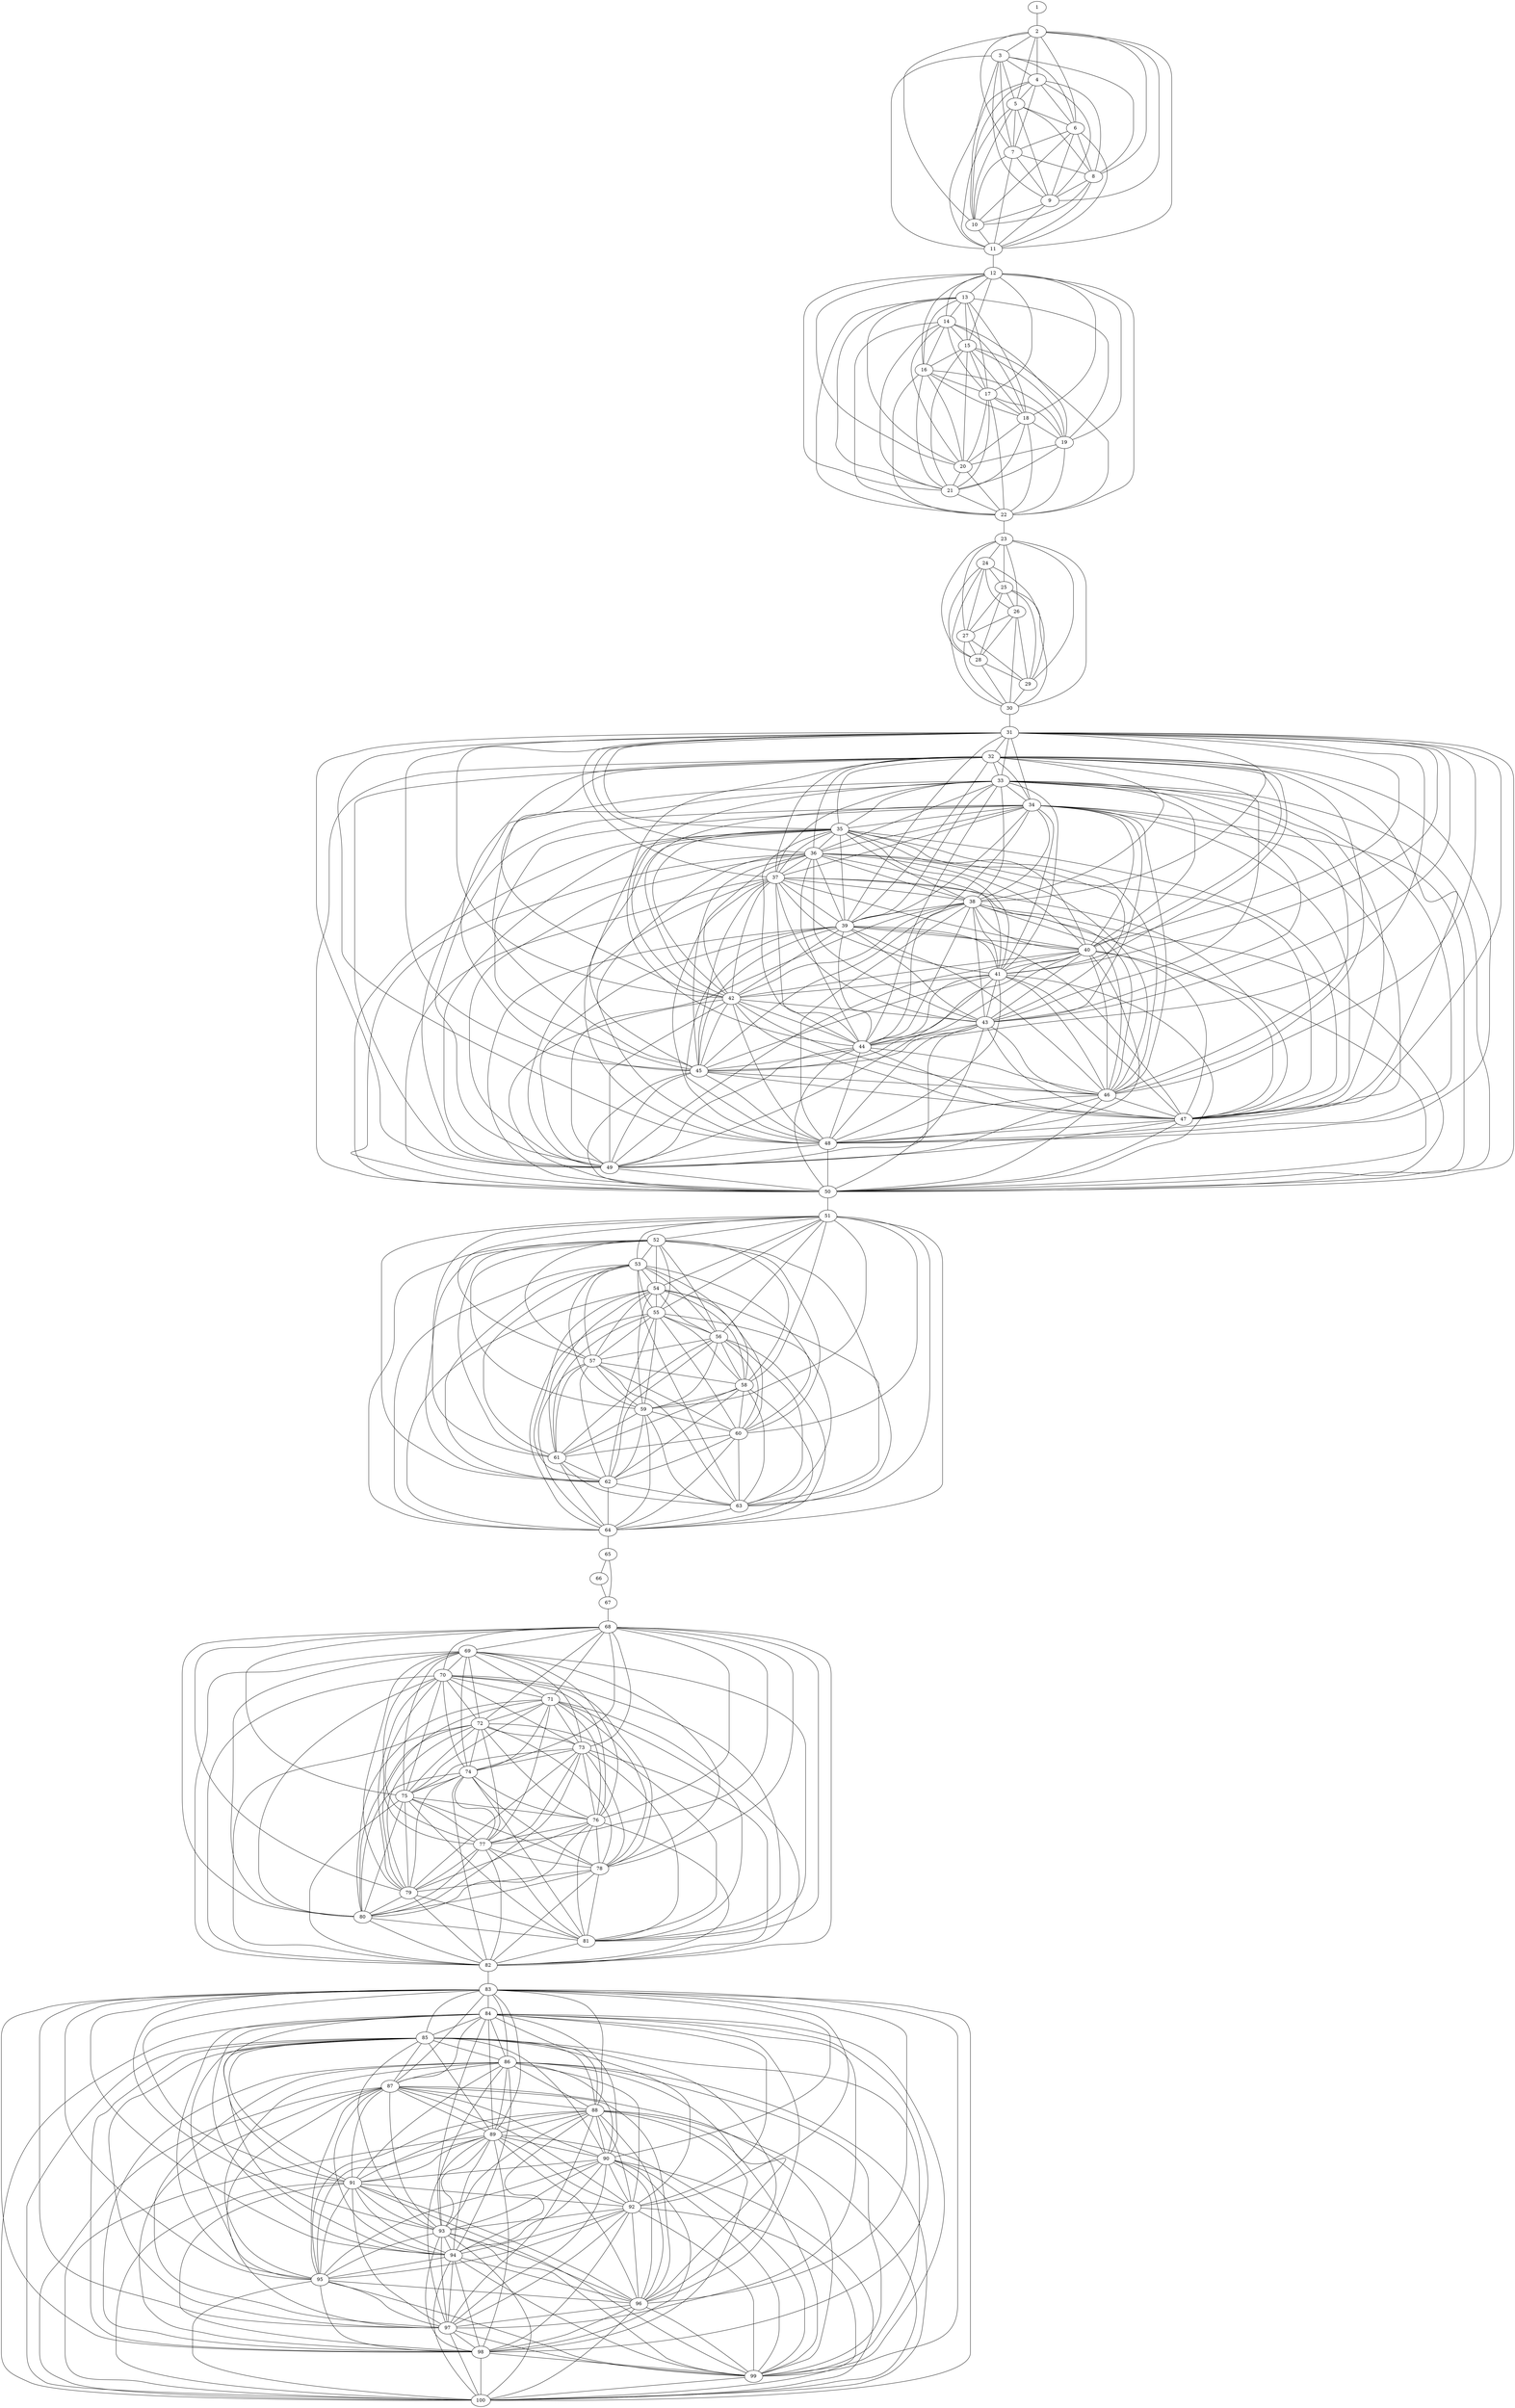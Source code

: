 strict graph {
1 -- 2
2 -- 3
3 -- 2
3 -- 4
4 -- 2
4 -- 3
4 -- 5
5 -- 2
5 -- 3
5 -- 4
5 -- 6
6 -- 2
6 -- 3
6 -- 4
6 -- 5
6 -- 7
7 -- 2
7 -- 3
7 -- 4
7 -- 5
7 -- 6
7 -- 8
8 -- 2
8 -- 3
8 -- 4
8 -- 5
8 -- 6
8 -- 7
8 -- 9
9 -- 2
9 -- 3
9 -- 4
9 -- 5
9 -- 6
9 -- 7
9 -- 8
9 -- 10
10 -- 2
10 -- 3
10 -- 4
10 -- 5
10 -- 6
10 -- 7
10 -- 8
10 -- 9
10 -- 11
11 -- 2
11 -- 3
11 -- 4
11 -- 5
11 -- 6
11 -- 7
11 -- 8
11 -- 9
11 -- 10
11 -- 12
12 -- 13
13 -- 12
13 -- 14
14 -- 12
14 -- 13
14 -- 15
15 -- 12
15 -- 13
15 -- 14
15 -- 16
16 -- 12
16 -- 13
16 -- 14
16 -- 15
16 -- 17
17 -- 12
17 -- 13
17 -- 14
17 -- 15
17 -- 16
17 -- 18
18 -- 12
18 -- 13
18 -- 14
18 -- 15
18 -- 16
18 -- 17
18 -- 19
19 -- 12
19 -- 13
19 -- 14
19 -- 15
19 -- 16
19 -- 17
19 -- 18
19 -- 20
20 -- 12
20 -- 13
20 -- 14
20 -- 15
20 -- 16
20 -- 17
20 -- 18
20 -- 19
20 -- 21
21 -- 12
21 -- 13
21 -- 14
21 -- 15
21 -- 16
21 -- 17
21 -- 18
21 -- 19
21 -- 20
21 -- 22
22 -- 12
22 -- 13
22 -- 14
22 -- 15
22 -- 16
22 -- 17
22 -- 18
22 -- 19
22 -- 20
22 -- 21
22 -- 23
23 -- 24
24 -- 23
24 -- 25
25 -- 23
25 -- 24
25 -- 26
26 -- 23
26 -- 24
26 -- 25
26 -- 27
27 -- 23
27 -- 24
27 -- 25
27 -- 26
27 -- 28
28 -- 23
28 -- 24
28 -- 25
28 -- 26
28 -- 27
28 -- 29
29 -- 23
29 -- 24
29 -- 25
29 -- 26
29 -- 27
29 -- 28
29 -- 30
30 -- 23
30 -- 24
30 -- 25
30 -- 26
30 -- 27
30 -- 28
30 -- 29
30 -- 31
31 -- 32
32 -- 31
32 -- 33
33 -- 31
33 -- 32
33 -- 34
34 -- 31
34 -- 32
34 -- 33
34 -- 35
35 -- 31
35 -- 32
35 -- 33
35 -- 34
35 -- 36
36 -- 31
36 -- 32
36 -- 33
36 -- 34
36 -- 35
36 -- 37
37 -- 31
37 -- 32
37 -- 33
37 -- 34
37 -- 35
37 -- 36
37 -- 38
38 -- 31
38 -- 32
38 -- 33
38 -- 34
38 -- 35
38 -- 36
38 -- 37
38 -- 39
39 -- 31
39 -- 32
39 -- 33
39 -- 34
39 -- 35
39 -- 36
39 -- 37
39 -- 38
39 -- 40
40 -- 31
40 -- 32
40 -- 33
40 -- 34
40 -- 35
40 -- 36
40 -- 37
40 -- 38
40 -- 39
40 -- 41
41 -- 31
41 -- 32
41 -- 33
41 -- 34
41 -- 35
41 -- 36
41 -- 37
41 -- 38
41 -- 39
41 -- 40
41 -- 42
42 -- 31
42 -- 32
42 -- 33
42 -- 34
42 -- 35
42 -- 36
42 -- 37
42 -- 38
42 -- 39
42 -- 40
42 -- 41
42 -- 43
43 -- 31
43 -- 32
43 -- 33
43 -- 34
43 -- 35
43 -- 36
43 -- 37
43 -- 38
43 -- 39
43 -- 40
43 -- 41
43 -- 42
43 -- 44
44 -- 31
44 -- 32
44 -- 33
44 -- 34
44 -- 35
44 -- 36
44 -- 37
44 -- 38
44 -- 39
44 -- 40
44 -- 41
44 -- 42
44 -- 43
44 -- 45
45 -- 31
45 -- 32
45 -- 33
45 -- 34
45 -- 35
45 -- 36
45 -- 37
45 -- 38
45 -- 39
45 -- 40
45 -- 41
45 -- 42
45 -- 43
45 -- 44
45 -- 46
46 -- 31
46 -- 32
46 -- 33
46 -- 34
46 -- 35
46 -- 36
46 -- 37
46 -- 38
46 -- 39
46 -- 40
46 -- 41
46 -- 42
46 -- 43
46 -- 44
46 -- 45
46 -- 47
47 -- 31
47 -- 32
47 -- 33
47 -- 34
47 -- 35
47 -- 36
47 -- 37
47 -- 38
47 -- 39
47 -- 40
47 -- 41
47 -- 42
47 -- 43
47 -- 44
47 -- 45
47 -- 46
47 -- 48
48 -- 31
48 -- 32
48 -- 33
48 -- 34
48 -- 35
48 -- 36
48 -- 37
48 -- 38
48 -- 39
48 -- 40
48 -- 41
48 -- 42
48 -- 43
48 -- 44
48 -- 45
48 -- 46
48 -- 47
48 -- 49
49 -- 31
49 -- 32
49 -- 33
49 -- 34
49 -- 35
49 -- 36
49 -- 37
49 -- 38
49 -- 39
49 -- 40
49 -- 41
49 -- 42
49 -- 43
49 -- 44
49 -- 45
49 -- 46
49 -- 47
49 -- 48
49 -- 50
50 -- 31
50 -- 32
50 -- 33
50 -- 34
50 -- 35
50 -- 36
50 -- 37
50 -- 38
50 -- 39
50 -- 40
50 -- 41
50 -- 42
50 -- 43
50 -- 44
50 -- 45
50 -- 46
50 -- 47
50 -- 48
50 -- 49
50 -- 51
51 -- 52
52 -- 51
52 -- 53
53 -- 51
53 -- 52
53 -- 54
54 -- 51
54 -- 52
54 -- 53
54 -- 55
55 -- 51
55 -- 52
55 -- 53
55 -- 54
55 -- 56
56 -- 51
56 -- 52
56 -- 53
56 -- 54
56 -- 55
56 -- 57
57 -- 51
57 -- 52
57 -- 53
57 -- 54
57 -- 55
57 -- 56
57 -- 58
58 -- 51
58 -- 52
58 -- 53
58 -- 54
58 -- 55
58 -- 56
58 -- 57
58 -- 59
59 -- 51
59 -- 52
59 -- 53
59 -- 54
59 -- 55
59 -- 56
59 -- 57
59 -- 58
59 -- 60
60 -- 51
60 -- 52
60 -- 53
60 -- 54
60 -- 55
60 -- 56
60 -- 57
60 -- 58
60 -- 59
60 -- 61
61 -- 51
61 -- 52
61 -- 53
61 -- 54
61 -- 55
61 -- 56
61 -- 57
61 -- 58
61 -- 59
61 -- 60
61 -- 62
62 -- 51
62 -- 52
62 -- 53
62 -- 54
62 -- 55
62 -- 56
62 -- 57
62 -- 58
62 -- 59
62 -- 60
62 -- 61
62 -- 63
63 -- 51
63 -- 52
63 -- 53
63 -- 54
63 -- 55
63 -- 56
63 -- 57
63 -- 58
63 -- 59
63 -- 60
63 -- 61
63 -- 62
63 -- 64
64 -- 51
64 -- 52
64 -- 53
64 -- 54
64 -- 55
64 -- 56
64 -- 57
64 -- 58
64 -- 59
64 -- 60
64 -- 61
64 -- 62
64 -- 63
64 -- 65
65 -- 66
66 -- 65
66 -- 67
67 -- 65
67 -- 66
67 -- 68
68 -- 69
69 -- 68
69 -- 70
70 -- 68
70 -- 69
70 -- 71
71 -- 68
71 -- 69
71 -- 70
71 -- 72
72 -- 68
72 -- 69
72 -- 70
72 -- 71
72 -- 73
73 -- 68
73 -- 69
73 -- 70
73 -- 71
73 -- 72
73 -- 74
74 -- 68
74 -- 69
74 -- 70
74 -- 71
74 -- 72
74 -- 73
74 -- 75
75 -- 68
75 -- 69
75 -- 70
75 -- 71
75 -- 72
75 -- 73
75 -- 74
75 -- 76
76 -- 68
76 -- 69
76 -- 70
76 -- 71
76 -- 72
76 -- 73
76 -- 74
76 -- 75
76 -- 77
77 -- 68
77 -- 69
77 -- 70
77 -- 71
77 -- 72
77 -- 73
77 -- 74
77 -- 75
77 -- 76
77 -- 78
78 -- 68
78 -- 69
78 -- 70
78 -- 71
78 -- 72
78 -- 73
78 -- 74
78 -- 75
78 -- 76
78 -- 77
78 -- 79
79 -- 68
79 -- 69
79 -- 70
79 -- 71
79 -- 72
79 -- 73
79 -- 74
79 -- 75
79 -- 76
79 -- 77
79 -- 78
79 -- 80
80 -- 68
80 -- 69
80 -- 70
80 -- 71
80 -- 72
80 -- 73
80 -- 74
80 -- 75
80 -- 76
80 -- 77
80 -- 78
80 -- 79
80 -- 81
81 -- 68
81 -- 69
81 -- 70
81 -- 71
81 -- 72
81 -- 73
81 -- 74
81 -- 75
81 -- 76
81 -- 77
81 -- 78
81 -- 79
81 -- 80
81 -- 82
82 -- 68
82 -- 69
82 -- 70
82 -- 71
82 -- 72
82 -- 73
82 -- 74
82 -- 75
82 -- 76
82 -- 77
82 -- 78
82 -- 79
82 -- 80
82 -- 81
82 -- 83
83 -- 84
84 -- 83
84 -- 85
85 -- 83
85 -- 84
85 -- 86
86 -- 83
86 -- 84
86 -- 85
86 -- 87
87 -- 83
87 -- 84
87 -- 85
87 -- 86
87 -- 88
88 -- 83
88 -- 84
88 -- 85
88 -- 86
88 -- 87
88 -- 89
89 -- 83
89 -- 84
89 -- 85
89 -- 86
89 -- 87
89 -- 88
89 -- 90
90 -- 83
90 -- 84
90 -- 85
90 -- 86
90 -- 87
90 -- 88
90 -- 89
90 -- 91
91 -- 83
91 -- 84
91 -- 85
91 -- 86
91 -- 87
91 -- 88
91 -- 89
91 -- 90
91 -- 92
92 -- 83
92 -- 84
92 -- 85
92 -- 86
92 -- 87
92 -- 88
92 -- 89
92 -- 90
92 -- 91
92 -- 93
93 -- 83
93 -- 84
93 -- 85
93 -- 86
93 -- 87
93 -- 88
93 -- 89
93 -- 90
93 -- 91
93 -- 92
93 -- 94
94 -- 83
94 -- 84
94 -- 85
94 -- 86
94 -- 87
94 -- 88
94 -- 89
94 -- 90
94 -- 91
94 -- 92
94 -- 93
94 -- 95
95 -- 83
95 -- 84
95 -- 85
95 -- 86
95 -- 87
95 -- 88
95 -- 89
95 -- 90
95 -- 91
95 -- 92
95 -- 93
95 -- 94
95 -- 96
96 -- 83
96 -- 84
96 -- 85
96 -- 86
96 -- 87
96 -- 88
96 -- 89
96 -- 90
96 -- 91
96 -- 92
96 -- 93
96 -- 94
96 -- 95
96 -- 97
97 -- 83
97 -- 84
97 -- 85
97 -- 86
97 -- 87
97 -- 88
97 -- 89
97 -- 90
97 -- 91
97 -- 92
97 -- 93
97 -- 94
97 -- 95
97 -- 96
97 -- 98
98 -- 83
98 -- 84
98 -- 85
98 -- 86
98 -- 87
98 -- 88
98 -- 89
98 -- 90
98 -- 91
98 -- 92
98 -- 93
98 -- 94
98 -- 95
98 -- 96
98 -- 97
98 -- 99
99 -- 83
99 -- 84
99 -- 85
99 -- 86
99 -- 87
99 -- 88
99 -- 89
99 -- 90
99 -- 91
99 -- 92
99 -- 93
99 -- 94
99 -- 95
99 -- 96
99 -- 97
99 -- 98
99 -- 100
100 -- 83
100 -- 84
100 -- 85
100 -- 86
100 -- 87
100 -- 88
100 -- 89
100 -- 90
100 -- 91
100 -- 92
100 -- 93
100 -- 94
100 -- 95
100 -- 96
100 -- 97
100 -- 98
100 -- 99
}
